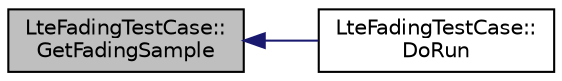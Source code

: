 digraph "LteFadingTestCase::GetFadingSample"
{
  edge [fontname="Helvetica",fontsize="10",labelfontname="Helvetica",labelfontsize="10"];
  node [fontname="Helvetica",fontsize="10",shape=record];
  rankdir="LR";
  Node1 [label="LteFadingTestCase::\lGetFadingSample",height=0.2,width=0.4,color="black", fillcolor="grey75", style="filled", fontcolor="black"];
  Node1 -> Node2 [dir="back",color="midnightblue",fontsize="10",style="solid"];
  Node2 [label="LteFadingTestCase::\lDoRun",height=0.2,width=0.4,color="black", fillcolor="white", style="filled",URL="$d3/de9/classLteFadingTestCase.html#af4d79285b8c87cc46d637330961f2655",tooltip="Implementation to actually run this TestCase. "];
}
